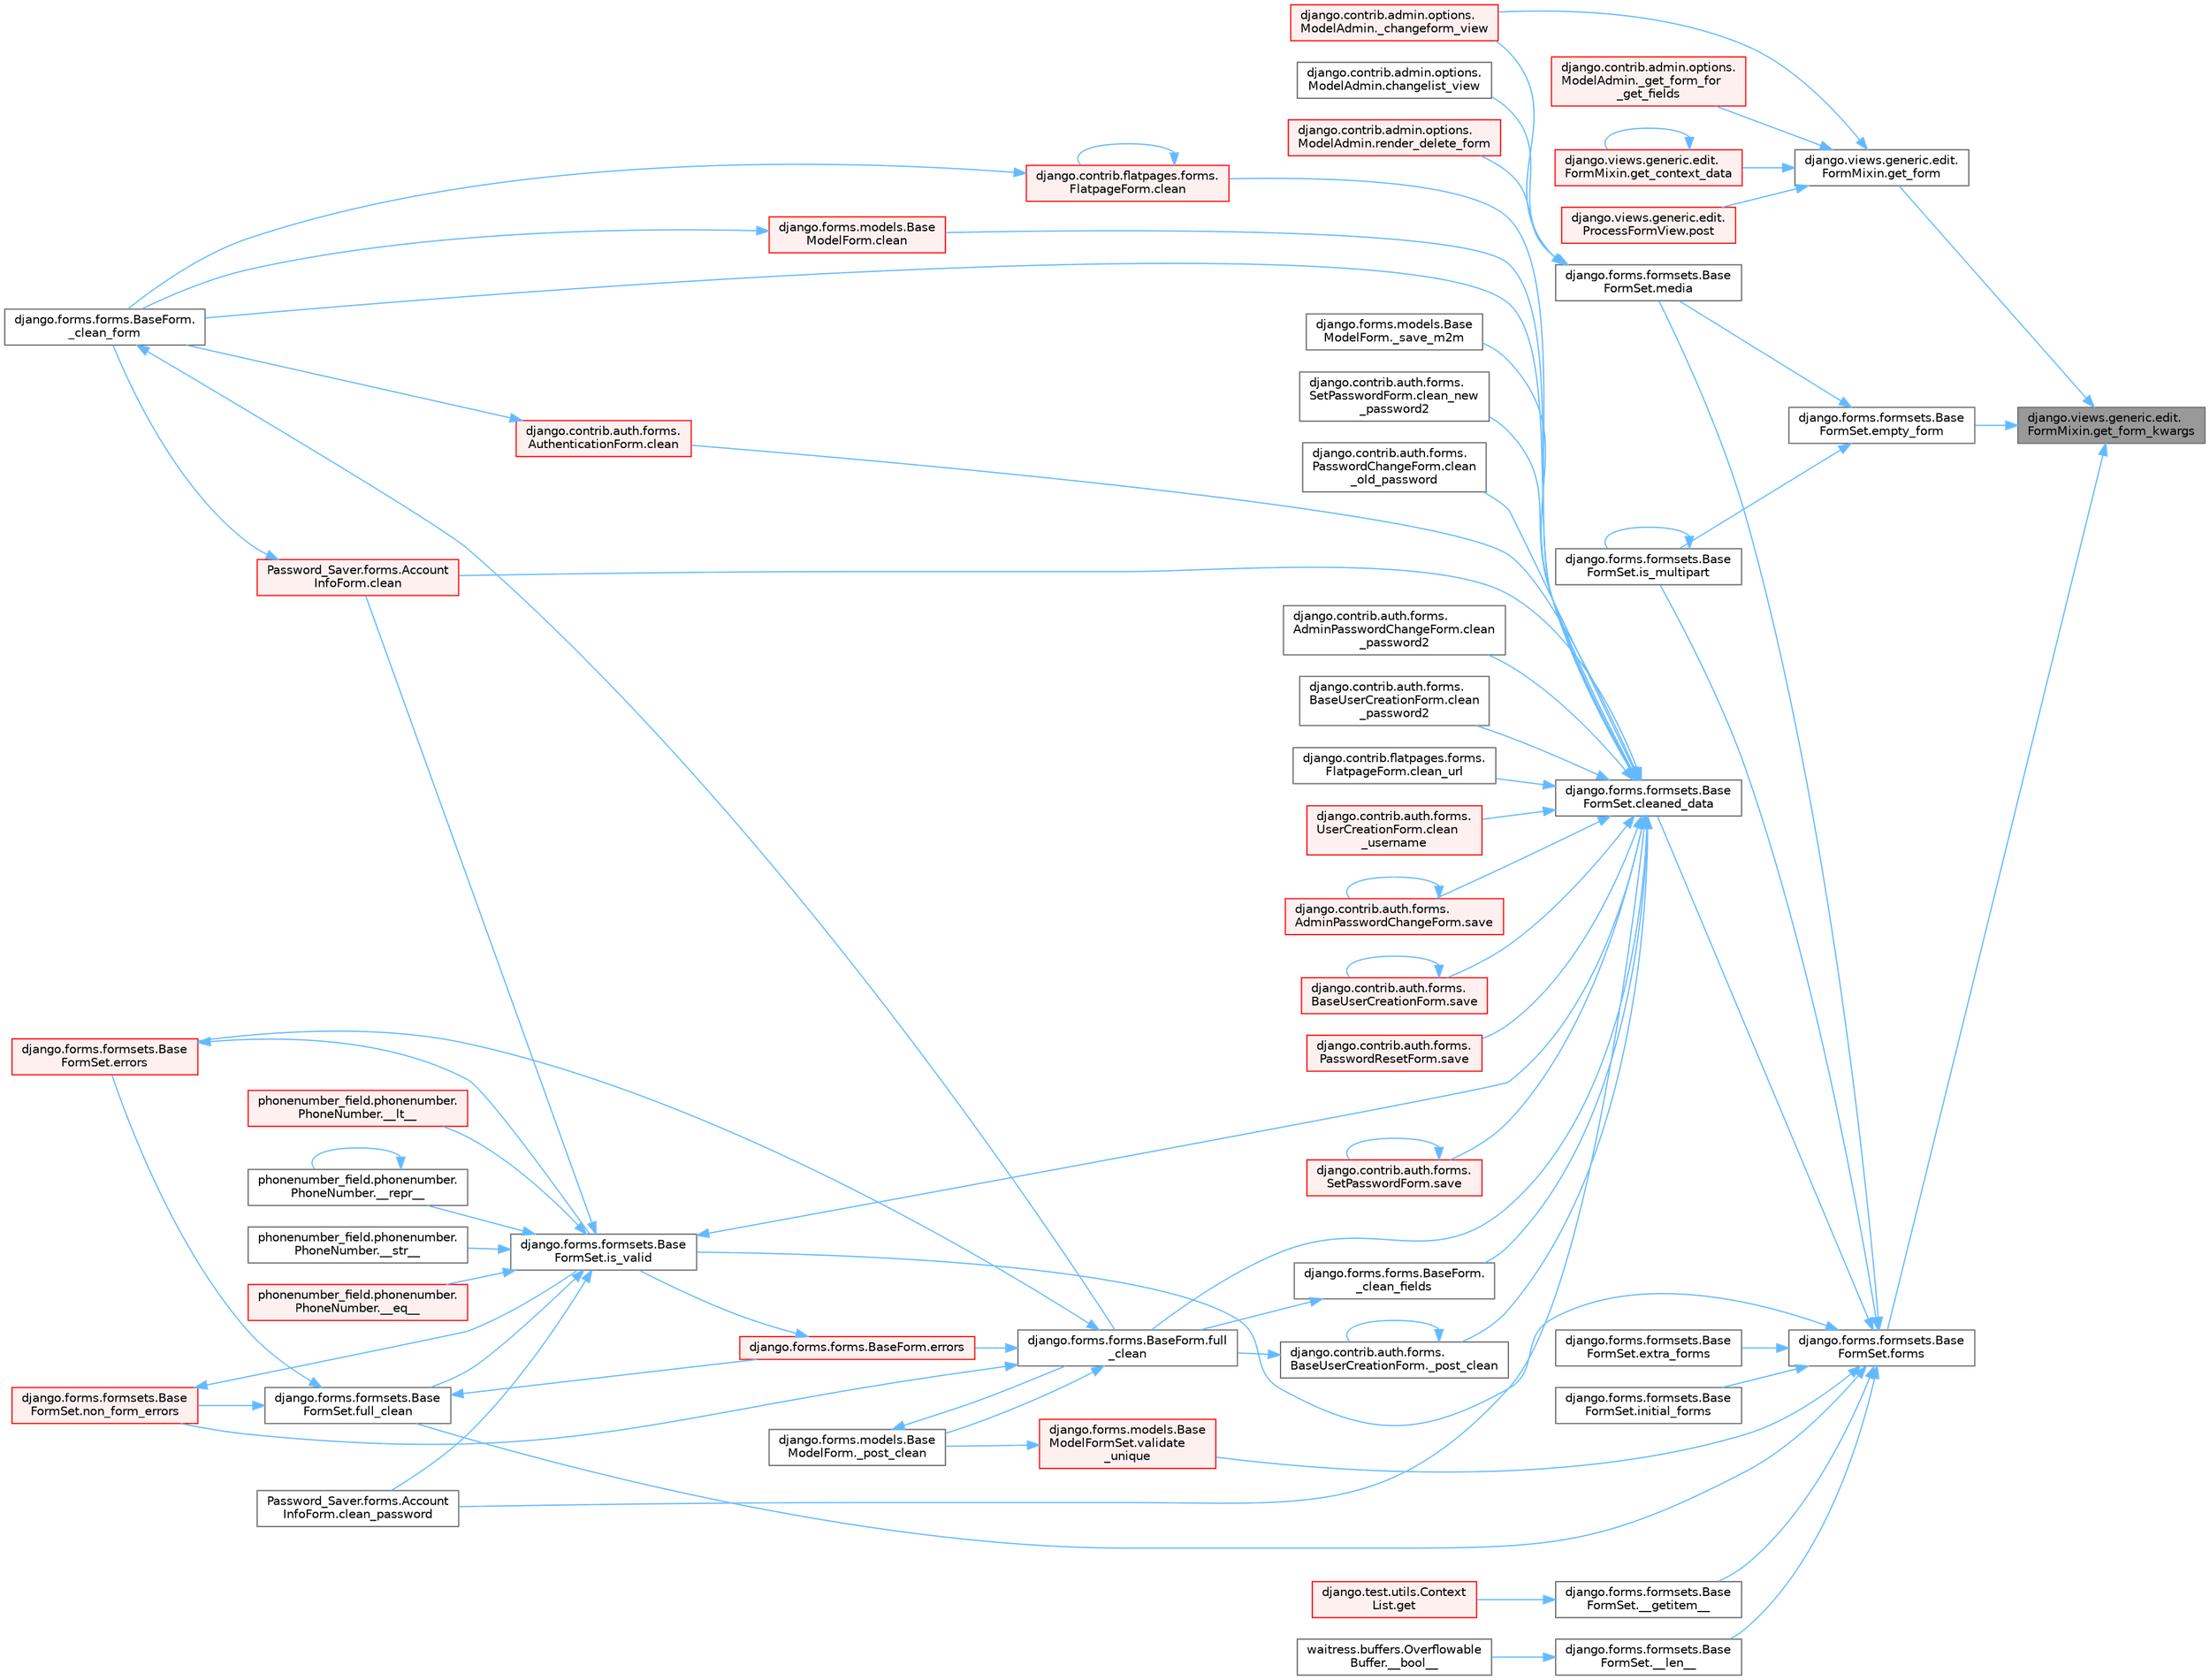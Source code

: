 digraph "django.views.generic.edit.FormMixin.get_form_kwargs"
{
 // LATEX_PDF_SIZE
  bgcolor="transparent";
  edge [fontname=Helvetica,fontsize=10,labelfontname=Helvetica,labelfontsize=10];
  node [fontname=Helvetica,fontsize=10,shape=box,height=0.2,width=0.4];
  rankdir="RL";
  Node1 [id="Node000001",label="django.views.generic.edit.\lFormMixin.get_form_kwargs",height=0.2,width=0.4,color="gray40", fillcolor="grey60", style="filled", fontcolor="black",tooltip=" "];
  Node1 -> Node2 [id="edge1_Node000001_Node000002",dir="back",color="steelblue1",style="solid",tooltip=" "];
  Node2 [id="Node000002",label="django.forms.formsets.Base\lFormSet.empty_form",height=0.2,width=0.4,color="grey40", fillcolor="white", style="filled",URL="$classdjango_1_1forms_1_1formsets_1_1_base_form_set.html#a69a56ef37f740ee182c119cf62cf42a1",tooltip=" "];
  Node2 -> Node3 [id="edge2_Node000002_Node000003",dir="back",color="steelblue1",style="solid",tooltip=" "];
  Node3 [id="Node000003",label="django.forms.formsets.Base\lFormSet.is_multipart",height=0.2,width=0.4,color="grey40", fillcolor="white", style="filled",URL="$classdjango_1_1forms_1_1formsets_1_1_base_form_set.html#a70cb5455998cfb8556810d3215d617c8",tooltip=" "];
  Node3 -> Node3 [id="edge3_Node000003_Node000003",dir="back",color="steelblue1",style="solid",tooltip=" "];
  Node2 -> Node4 [id="edge4_Node000002_Node000004",dir="back",color="steelblue1",style="solid",tooltip=" "];
  Node4 [id="Node000004",label="django.forms.formsets.Base\lFormSet.media",height=0.2,width=0.4,color="grey40", fillcolor="white", style="filled",URL="$classdjango_1_1forms_1_1formsets_1_1_base_form_set.html#a6f8913e4888f6eb8afa928cf91e9c8f9",tooltip=" "];
  Node4 -> Node5 [id="edge5_Node000004_Node000005",dir="back",color="steelblue1",style="solid",tooltip=" "];
  Node5 [id="Node000005",label="django.contrib.admin.options.\lModelAdmin._changeform_view",height=0.2,width=0.4,color="red", fillcolor="#FFF0F0", style="filled",URL="$classdjango_1_1contrib_1_1admin_1_1options_1_1_model_admin.html#a06082f9f8128d66a16cda8098c673dae",tooltip=" "];
  Node4 -> Node9 [id="edge6_Node000004_Node000009",dir="back",color="steelblue1",style="solid",tooltip=" "];
  Node9 [id="Node000009",label="django.contrib.admin.options.\lModelAdmin.changelist_view",height=0.2,width=0.4,color="grey40", fillcolor="white", style="filled",URL="$classdjango_1_1contrib_1_1admin_1_1options_1_1_model_admin.html#af5f3d8010317ded7325e649561a4d909",tooltip=" "];
  Node4 -> Node10 [id="edge7_Node000004_Node000010",dir="back",color="steelblue1",style="solid",tooltip=" "];
  Node10 [id="Node000010",label="django.contrib.admin.options.\lModelAdmin.render_delete_form",height=0.2,width=0.4,color="red", fillcolor="#FFF0F0", style="filled",URL="$classdjango_1_1contrib_1_1admin_1_1options_1_1_model_admin.html#a027ffc94c0e782bdb539dab9e58d293f",tooltip=" "];
  Node1 -> Node13 [id="edge8_Node000001_Node000013",dir="back",color="steelblue1",style="solid",tooltip=" "];
  Node13 [id="Node000013",label="django.forms.formsets.Base\lFormSet.forms",height=0.2,width=0.4,color="grey40", fillcolor="white", style="filled",URL="$classdjango_1_1forms_1_1formsets_1_1_base_form_set.html#a398234150267aa3c6dceaa20a7a507f1",tooltip=" "];
  Node13 -> Node14 [id="edge9_Node000013_Node000014",dir="back",color="steelblue1",style="solid",tooltip=" "];
  Node14 [id="Node000014",label="django.forms.formsets.Base\lFormSet.__getitem__",height=0.2,width=0.4,color="grey40", fillcolor="white", style="filled",URL="$classdjango_1_1forms_1_1formsets_1_1_base_form_set.html#a3ed6460d03a41c30d519e9170d0a17cc",tooltip=" "];
  Node14 -> Node15 [id="edge10_Node000014_Node000015",dir="back",color="steelblue1",style="solid",tooltip=" "];
  Node15 [id="Node000015",label="django.test.utils.Context\lList.get",height=0.2,width=0.4,color="red", fillcolor="#FFF0F0", style="filled",URL="$classdjango_1_1test_1_1utils_1_1_context_list.html#a1797663a8ac92f44dcb9ad281a896842",tooltip=" "];
  Node13 -> Node3175 [id="edge11_Node000013_Node003175",dir="back",color="steelblue1",style="solid",tooltip=" "];
  Node3175 [id="Node003175",label="django.forms.formsets.Base\lFormSet.__len__",height=0.2,width=0.4,color="grey40", fillcolor="white", style="filled",URL="$classdjango_1_1forms_1_1formsets_1_1_base_form_set.html#aa8c1dfbddcb29c04ad7bf814137b3c36",tooltip=" "];
  Node3175 -> Node653 [id="edge12_Node003175_Node000653",dir="back",color="steelblue1",style="solid",tooltip=" "];
  Node653 [id="Node000653",label="waitress.buffers.Overflowable\lBuffer.__bool__",height=0.2,width=0.4,color="grey40", fillcolor="white", style="filled",URL="$classwaitress_1_1buffers_1_1_overflowable_buffer.html#afb6d9eccdeea0e50b91f9281878e017a",tooltip=" "];
  Node13 -> Node1772 [id="edge13_Node000013_Node001772",dir="back",color="steelblue1",style="solid",tooltip=" "];
  Node1772 [id="Node001772",label="django.forms.formsets.Base\lFormSet.cleaned_data",height=0.2,width=0.4,color="grey40", fillcolor="white", style="filled",URL="$classdjango_1_1forms_1_1formsets_1_1_base_form_set.html#ae51d85dd3faa160668adba372c4e87f7",tooltip=" "];
  Node1772 -> Node1773 [id="edge14_Node001772_Node001773",dir="back",color="steelblue1",style="solid",tooltip=" "];
  Node1773 [id="Node001773",label="django.forms.forms.BaseForm.\l_clean_fields",height=0.2,width=0.4,color="grey40", fillcolor="white", style="filled",URL="$classdjango_1_1forms_1_1forms_1_1_base_form.html#a38e014bdeb1b8c2092ec5762f1833d9a",tooltip=" "];
  Node1773 -> Node637 [id="edge15_Node001773_Node000637",dir="back",color="steelblue1",style="solid",tooltip=" "];
  Node637 [id="Node000637",label="django.forms.forms.BaseForm.full\l_clean",height=0.2,width=0.4,color="grey40", fillcolor="white", style="filled",URL="$classdjango_1_1forms_1_1forms_1_1_base_form.html#a396d2448f658dc84a0f0b473ffaae918",tooltip=" "];
  Node637 -> Node638 [id="edge16_Node000637_Node000638",dir="back",color="steelblue1",style="solid",tooltip=" "];
  Node638 [id="Node000638",label="django.forms.models.Base\lModelForm._post_clean",height=0.2,width=0.4,color="grey40", fillcolor="white", style="filled",URL="$classdjango_1_1forms_1_1models_1_1_base_model_form.html#a83e1c0ea3ba97f3a496d07955d1bf124",tooltip=" "];
  Node638 -> Node637 [id="edge17_Node000638_Node000637",dir="back",color="steelblue1",style="solid",tooltip=" "];
  Node637 -> Node639 [id="edge18_Node000637_Node000639",dir="back",color="steelblue1",style="solid",tooltip=" "];
  Node639 [id="Node000639",label="django.forms.forms.BaseForm.errors",height=0.2,width=0.4,color="red", fillcolor="#FFF0F0", style="filled",URL="$classdjango_1_1forms_1_1forms_1_1_base_form.html#aca47cb75eb6c321d1c429b33eca94d49",tooltip=" "];
  Node639 -> Node1791 [id="edge19_Node000639_Node001791",dir="back",color="steelblue1",style="solid",tooltip=" "];
  Node1791 [id="Node001791",label="django.forms.formsets.Base\lFormSet.is_valid",height=0.2,width=0.4,color="grey40", fillcolor="white", style="filled",URL="$classdjango_1_1forms_1_1formsets_1_1_base_form_set.html#a713477cfb7c01e723400df62b49c250c",tooltip=" "];
  Node1791 -> Node1766 [id="edge20_Node001791_Node001766",dir="back",color="steelblue1",style="solid",tooltip=" "];
  Node1766 [id="Node001766",label="phonenumber_field.phonenumber.\lPhoneNumber.__eq__",height=0.2,width=0.4,color="red", fillcolor="#FFF0F0", style="filled",URL="$classphonenumber__field_1_1phonenumber_1_1_phone_number.html#a999c32cd1bfa2dd5c7df70781b09c68b",tooltip=" "];
  Node1791 -> Node1767 [id="edge21_Node001791_Node001767",dir="back",color="steelblue1",style="solid",tooltip=" "];
  Node1767 [id="Node001767",label="phonenumber_field.phonenumber.\lPhoneNumber.__lt__",height=0.2,width=0.4,color="red", fillcolor="#FFF0F0", style="filled",URL="$classphonenumber__field_1_1phonenumber_1_1_phone_number.html#ab94d02fbeda1355644c6c1b3d6f3d9ba",tooltip=" "];
  Node1791 -> Node1768 [id="edge22_Node001791_Node001768",dir="back",color="steelblue1",style="solid",tooltip=" "];
  Node1768 [id="Node001768",label="phonenumber_field.phonenumber.\lPhoneNumber.__repr__",height=0.2,width=0.4,color="grey40", fillcolor="white", style="filled",URL="$classphonenumber__field_1_1phonenumber_1_1_phone_number.html#a5420c965a5ecfad87cb6bce245cd91a5",tooltip=" "];
  Node1768 -> Node1768 [id="edge23_Node001768_Node001768",dir="back",color="steelblue1",style="solid",tooltip=" "];
  Node1791 -> Node1769 [id="edge24_Node001791_Node001769",dir="back",color="steelblue1",style="solid",tooltip=" "];
  Node1769 [id="Node001769",label="phonenumber_field.phonenumber.\lPhoneNumber.__str__",height=0.2,width=0.4,color="grey40", fillcolor="white", style="filled",URL="$classphonenumber__field_1_1phonenumber_1_1_phone_number.html#a773f55fba29310ea2218e4bbca83ba6d",tooltip=" "];
  Node1791 -> Node1770 [id="edge25_Node001791_Node001770",dir="back",color="steelblue1",style="solid",tooltip=" "];
  Node1770 [id="Node001770",label="Password_Saver.forms.Account\lInfoForm.clean",height=0.2,width=0.4,color="red", fillcolor="#FFF0F0", style="filled",URL="$class_password___saver_1_1forms_1_1_account_info_form.html#a89126d6030ebafc64c8aeeb352113c54",tooltip=" "];
  Node1770 -> Node636 [id="edge26_Node001770_Node000636",dir="back",color="steelblue1",style="solid",tooltip=" "];
  Node636 [id="Node000636",label="django.forms.forms.BaseForm.\l_clean_form",height=0.2,width=0.4,color="grey40", fillcolor="white", style="filled",URL="$classdjango_1_1forms_1_1forms_1_1_base_form.html#ae5eed108001c1a75985b75174fe23f1f",tooltip=" "];
  Node636 -> Node637 [id="edge27_Node000636_Node000637",dir="back",color="steelblue1",style="solid",tooltip=" "];
  Node1791 -> Node1771 [id="edge28_Node001791_Node001771",dir="back",color="steelblue1",style="solid",tooltip=" "];
  Node1771 [id="Node001771",label="Password_Saver.forms.Account\lInfoForm.clean_password",height=0.2,width=0.4,color="grey40", fillcolor="white", style="filled",URL="$class_password___saver_1_1forms_1_1_account_info_form.html#a6397d8e90a910bed34ed0ebcf5f74a4e",tooltip=" "];
  Node1791 -> Node1772 [id="edge29_Node001791_Node001772",dir="back",color="steelblue1",style="solid",tooltip=" "];
  Node1791 -> Node1792 [id="edge30_Node001791_Node001792",dir="back",color="steelblue1",style="solid",tooltip=" "];
  Node1792 [id="Node001792",label="django.forms.formsets.Base\lFormSet.full_clean",height=0.2,width=0.4,color="grey40", fillcolor="white", style="filled",URL="$classdjango_1_1forms_1_1formsets_1_1_base_form_set.html#aa475bdb58853c14bfcd93bd7b494e3b1",tooltip=" "];
  Node1792 -> Node639 [id="edge31_Node001792_Node000639",dir="back",color="steelblue1",style="solid",tooltip=" "];
  Node1792 -> Node679 [id="edge32_Node001792_Node000679",dir="back",color="steelblue1",style="solid",tooltip=" "];
  Node679 [id="Node000679",label="django.forms.formsets.Base\lFormSet.errors",height=0.2,width=0.4,color="red", fillcolor="#FFF0F0", style="filled",URL="$classdjango_1_1forms_1_1formsets_1_1_base_form_set.html#a9e249e2240c3ae2775249e3d3da42020",tooltip=" "];
  Node679 -> Node1791 [id="edge33_Node000679_Node001791",dir="back",color="steelblue1",style="solid",tooltip=" "];
  Node1792 -> Node1793 [id="edge34_Node001792_Node001793",dir="back",color="steelblue1",style="solid",tooltip=" "];
  Node1793 [id="Node001793",label="django.forms.formsets.Base\lFormSet.non_form_errors",height=0.2,width=0.4,color="red", fillcolor="#FFF0F0", style="filled",URL="$classdjango_1_1forms_1_1formsets_1_1_base_form_set.html#a8b499fb5fdd72c59134bf40aeac2de3c",tooltip=" "];
  Node1793 -> Node1791 [id="edge35_Node001793_Node001791",dir="back",color="steelblue1",style="solid",tooltip=" "];
  Node637 -> Node679 [id="edge36_Node000637_Node000679",dir="back",color="steelblue1",style="solid",tooltip=" "];
  Node637 -> Node1793 [id="edge37_Node000637_Node001793",dir="back",color="steelblue1",style="solid",tooltip=" "];
  Node1772 -> Node636 [id="edge38_Node001772_Node000636",dir="back",color="steelblue1",style="solid",tooltip=" "];
  Node1772 -> Node1774 [id="edge39_Node001772_Node001774",dir="back",color="steelblue1",style="solid",tooltip=" "];
  Node1774 [id="Node001774",label="django.contrib.auth.forms.\lBaseUserCreationForm._post_clean",height=0.2,width=0.4,color="grey40", fillcolor="white", style="filled",URL="$classdjango_1_1contrib_1_1auth_1_1forms_1_1_base_user_creation_form.html#aa7775ca44825f4bfa9262b10a9c0281c",tooltip=" "];
  Node1774 -> Node1774 [id="edge40_Node001774_Node001774",dir="back",color="steelblue1",style="solid",tooltip=" "];
  Node1774 -> Node637 [id="edge41_Node001774_Node000637",dir="back",color="steelblue1",style="solid",tooltip=" "];
  Node1772 -> Node1775 [id="edge42_Node001772_Node001775",dir="back",color="steelblue1",style="solid",tooltip=" "];
  Node1775 [id="Node001775",label="django.forms.models.Base\lModelForm._save_m2m",height=0.2,width=0.4,color="grey40", fillcolor="white", style="filled",URL="$classdjango_1_1forms_1_1models_1_1_base_model_form.html#a8e143465fa5977b65ce53f521fa65067",tooltip=" "];
  Node1772 -> Node677 [id="edge43_Node001772_Node000677",dir="back",color="steelblue1",style="solid",tooltip=" "];
  Node677 [id="Node000677",label="django.contrib.auth.forms.\lAuthenticationForm.clean",height=0.2,width=0.4,color="red", fillcolor="#FFF0F0", style="filled",URL="$classdjango_1_1contrib_1_1auth_1_1forms_1_1_authentication_form.html#a92d28be6696caa8d1b7068eefe81793a",tooltip=" "];
  Node677 -> Node636 [id="edge44_Node000677_Node000636",dir="back",color="steelblue1",style="solid",tooltip=" "];
  Node1772 -> Node1776 [id="edge45_Node001772_Node001776",dir="back",color="steelblue1",style="solid",tooltip=" "];
  Node1776 [id="Node001776",label="django.contrib.flatpages.forms.\lFlatpageForm.clean",height=0.2,width=0.4,color="red", fillcolor="#FFF0F0", style="filled",URL="$classdjango_1_1contrib_1_1flatpages_1_1forms_1_1_flatpage_form.html#a0deb29d4415dbd84c765b5972de07e52",tooltip=" "];
  Node1776 -> Node636 [id="edge46_Node001776_Node000636",dir="back",color="steelblue1",style="solid",tooltip=" "];
  Node1776 -> Node1776 [id="edge47_Node001776_Node001776",dir="back",color="steelblue1",style="solid",tooltip=" "];
  Node1772 -> Node1777 [id="edge48_Node001772_Node001777",dir="back",color="steelblue1",style="solid",tooltip=" "];
  Node1777 [id="Node001777",label="django.forms.models.Base\lModelForm.clean",height=0.2,width=0.4,color="red", fillcolor="#FFF0F0", style="filled",URL="$classdjango_1_1forms_1_1models_1_1_base_model_form.html#a6a374c3b609f402d6566b2ee3ff98672",tooltip=" "];
  Node1777 -> Node636 [id="edge49_Node001777_Node000636",dir="back",color="steelblue1",style="solid",tooltip=" "];
  Node1772 -> Node1770 [id="edge50_Node001772_Node001770",dir="back",color="steelblue1",style="solid",tooltip=" "];
  Node1772 -> Node1778 [id="edge51_Node001772_Node001778",dir="back",color="steelblue1",style="solid",tooltip=" "];
  Node1778 [id="Node001778",label="django.contrib.auth.forms.\lSetPasswordForm.clean_new\l_password2",height=0.2,width=0.4,color="grey40", fillcolor="white", style="filled",URL="$classdjango_1_1contrib_1_1auth_1_1forms_1_1_set_password_form.html#aefb49bddbbf63909718ecac6718b609d",tooltip=" "];
  Node1772 -> Node1779 [id="edge52_Node001772_Node001779",dir="back",color="steelblue1",style="solid",tooltip=" "];
  Node1779 [id="Node001779",label="django.contrib.auth.forms.\lPasswordChangeForm.clean\l_old_password",height=0.2,width=0.4,color="grey40", fillcolor="white", style="filled",URL="$classdjango_1_1contrib_1_1auth_1_1forms_1_1_password_change_form.html#a4d339cd14a321ba76cb6caf226c56d8d",tooltip=" "];
  Node1772 -> Node1771 [id="edge53_Node001772_Node001771",dir="back",color="steelblue1",style="solid",tooltip=" "];
  Node1772 -> Node1780 [id="edge54_Node001772_Node001780",dir="back",color="steelblue1",style="solid",tooltip=" "];
  Node1780 [id="Node001780",label="django.contrib.auth.forms.\lAdminPasswordChangeForm.clean\l_password2",height=0.2,width=0.4,color="grey40", fillcolor="white", style="filled",URL="$classdjango_1_1contrib_1_1auth_1_1forms_1_1_admin_password_change_form.html#a7e2cc7b4982538a54fc20fb155285496",tooltip=" "];
  Node1772 -> Node1781 [id="edge55_Node001772_Node001781",dir="back",color="steelblue1",style="solid",tooltip=" "];
  Node1781 [id="Node001781",label="django.contrib.auth.forms.\lBaseUserCreationForm.clean\l_password2",height=0.2,width=0.4,color="grey40", fillcolor="white", style="filled",URL="$classdjango_1_1contrib_1_1auth_1_1forms_1_1_base_user_creation_form.html#afe0d67cb9bbafa947e8c7ba75e6b8dd2",tooltip=" "];
  Node1772 -> Node1782 [id="edge56_Node001772_Node001782",dir="back",color="steelblue1",style="solid",tooltip=" "];
  Node1782 [id="Node001782",label="django.contrib.flatpages.forms.\lFlatpageForm.clean_url",height=0.2,width=0.4,color="grey40", fillcolor="white", style="filled",URL="$classdjango_1_1contrib_1_1flatpages_1_1forms_1_1_flatpage_form.html#a754fc61d64c13e49b6efd2b81954180c",tooltip=" "];
  Node1772 -> Node1783 [id="edge57_Node001772_Node001783",dir="back",color="steelblue1",style="solid",tooltip=" "];
  Node1783 [id="Node001783",label="django.contrib.auth.forms.\lUserCreationForm.clean\l_username",height=0.2,width=0.4,color="red", fillcolor="#FFF0F0", style="filled",URL="$classdjango_1_1contrib_1_1auth_1_1forms_1_1_user_creation_form.html#ab825a1782c52e0106904118ba584f68d",tooltip=" "];
  Node1772 -> Node637 [id="edge58_Node001772_Node000637",dir="back",color="steelblue1",style="solid",tooltip=" "];
  Node1772 -> Node1787 [id="edge59_Node001772_Node001787",dir="back",color="steelblue1",style="solid",tooltip=" "];
  Node1787 [id="Node001787",label="django.contrib.auth.forms.\lAdminPasswordChangeForm.save",height=0.2,width=0.4,color="red", fillcolor="#FFF0F0", style="filled",URL="$classdjango_1_1contrib_1_1auth_1_1forms_1_1_admin_password_change_form.html#ae15e853bc0c64b8b061876b4987d63fc",tooltip=" "];
  Node1787 -> Node1787 [id="edge60_Node001787_Node001787",dir="back",color="steelblue1",style="solid",tooltip=" "];
  Node1772 -> Node1788 [id="edge61_Node001772_Node001788",dir="back",color="steelblue1",style="solid",tooltip=" "];
  Node1788 [id="Node001788",label="django.contrib.auth.forms.\lBaseUserCreationForm.save",height=0.2,width=0.4,color="red", fillcolor="#FFF0F0", style="filled",URL="$classdjango_1_1contrib_1_1auth_1_1forms_1_1_base_user_creation_form.html#a5375478a3c6ff7c9d6983081bb2e46c0",tooltip=" "];
  Node1788 -> Node1788 [id="edge62_Node001788_Node001788",dir="back",color="steelblue1",style="solid",tooltip=" "];
  Node1772 -> Node1789 [id="edge63_Node001772_Node001789",dir="back",color="steelblue1",style="solid",tooltip=" "];
  Node1789 [id="Node001789",label="django.contrib.auth.forms.\lPasswordResetForm.save",height=0.2,width=0.4,color="red", fillcolor="#FFF0F0", style="filled",URL="$classdjango_1_1contrib_1_1auth_1_1forms_1_1_password_reset_form.html#a08fea86409996b9e4ceb5515c94c15be",tooltip=" "];
  Node1772 -> Node1790 [id="edge64_Node001772_Node001790",dir="back",color="steelblue1",style="solid",tooltip=" "];
  Node1790 [id="Node001790",label="django.contrib.auth.forms.\lSetPasswordForm.save",height=0.2,width=0.4,color="red", fillcolor="#FFF0F0", style="filled",URL="$classdjango_1_1contrib_1_1auth_1_1forms_1_1_set_password_form.html#ac95fe41703972b1012ff86602e2d4896",tooltip=" "];
  Node1790 -> Node1790 [id="edge65_Node001790_Node001790",dir="back",color="steelblue1",style="solid",tooltip=" "];
  Node13 -> Node1899 [id="edge66_Node000013_Node001899",dir="back",color="steelblue1",style="solid",tooltip=" "];
  Node1899 [id="Node001899",label="django.forms.formsets.Base\lFormSet.extra_forms",height=0.2,width=0.4,color="grey40", fillcolor="white", style="filled",URL="$classdjango_1_1forms_1_1formsets_1_1_base_form_set.html#a80e8dd7968259b3ccdfd86ac190c342a",tooltip=" "];
  Node13 -> Node1792 [id="edge67_Node000013_Node001792",dir="back",color="steelblue1",style="solid",tooltip=" "];
  Node13 -> Node1900 [id="edge68_Node000013_Node001900",dir="back",color="steelblue1",style="solid",tooltip=" "];
  Node1900 [id="Node001900",label="django.forms.formsets.Base\lFormSet.initial_forms",height=0.2,width=0.4,color="grey40", fillcolor="white", style="filled",URL="$classdjango_1_1forms_1_1formsets_1_1_base_form_set.html#a36a0e4b12f42f368c74d3a704cc58d03",tooltip=" "];
  Node13 -> Node3 [id="edge69_Node000013_Node000003",dir="back",color="steelblue1",style="solid",tooltip=" "];
  Node13 -> Node1791 [id="edge70_Node000013_Node001791",dir="back",color="steelblue1",style="solid",tooltip=" "];
  Node13 -> Node4 [id="edge71_Node000013_Node000004",dir="back",color="steelblue1",style="solid",tooltip=" "];
  Node13 -> Node3176 [id="edge72_Node000013_Node003176",dir="back",color="steelblue1",style="solid",tooltip=" "];
  Node3176 [id="Node003176",label="django.forms.models.Base\lModelFormSet.validate\l_unique",height=0.2,width=0.4,color="red", fillcolor="#FFF0F0", style="filled",URL="$classdjango_1_1forms_1_1models_1_1_base_model_form_set.html#a0d01f97a86fd02a126b2fd51d02fd07d",tooltip=" "];
  Node3176 -> Node638 [id="edge73_Node003176_Node000638",dir="back",color="steelblue1",style="solid",tooltip=" "];
  Node1 -> Node2912 [id="edge74_Node000001_Node002912",dir="back",color="steelblue1",style="solid",tooltip=" "];
  Node2912 [id="Node002912",label="django.views.generic.edit.\lFormMixin.get_form",height=0.2,width=0.4,color="grey40", fillcolor="white", style="filled",URL="$classdjango_1_1views_1_1generic_1_1edit_1_1_form_mixin.html#af3ab4348d2bf2a9b5ceb04c079a20ea5",tooltip=" "];
  Node2912 -> Node5 [id="edge75_Node002912_Node000005",dir="back",color="steelblue1",style="solid",tooltip=" "];
  Node2912 -> Node2913 [id="edge76_Node002912_Node002913",dir="back",color="steelblue1",style="solid",tooltip=" "];
  Node2913 [id="Node002913",label="django.contrib.admin.options.\lModelAdmin._get_form_for\l_get_fields",height=0.2,width=0.4,color="red", fillcolor="#FFF0F0", style="filled",URL="$classdjango_1_1contrib_1_1admin_1_1options_1_1_model_admin.html#a933e77f90faca22f9caf6b89abb99d94",tooltip=" "];
  Node2912 -> Node2917 [id="edge77_Node002912_Node002917",dir="back",color="steelblue1",style="solid",tooltip=" "];
  Node2917 [id="Node002917",label="django.views.generic.edit.\lFormMixin.get_context_data",height=0.2,width=0.4,color="red", fillcolor="#FFF0F0", style="filled",URL="$classdjango_1_1views_1_1generic_1_1edit_1_1_form_mixin.html#acde4b1eaeec02ebbce51ac4355653d5b",tooltip=" "];
  Node2917 -> Node2917 [id="edge78_Node002917_Node002917",dir="back",color="steelblue1",style="solid",tooltip=" "];
  Node2912 -> Node2232 [id="edge79_Node002912_Node002232",dir="back",color="steelblue1",style="solid",tooltip=" "];
  Node2232 [id="Node002232",label="django.views.generic.edit.\lProcessFormView.post",height=0.2,width=0.4,color="red", fillcolor="#FFF0F0", style="filled",URL="$classdjango_1_1views_1_1generic_1_1edit_1_1_process_form_view.html#a6cf9ff8c9dd22e940a921672ddd1fa0e",tooltip=" "];
}
